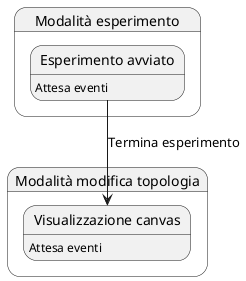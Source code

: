 
 ,-------------------.
 |Esperimento avviato|
 |-------------------|
 |Attesa eventi      |
 |-------------------|
 `-------------------'
            |
            |
,----------------------.
|Visualizzazione canvas|
|----------------------|
|Attesa eventi         |
|----------------------|
`----------------------'

@startuml
skinparam shadowing false
skinparam monochrome true

state "Modalità modifica topologia" as sm {
state "Visualizzazione canvas" as s1 : Attesa eventi
}

state "Modalità esperimento" as se {
    state "Esperimento avviato" as s2: Attesa eventi
}
s2 --> s1 : Termina esperimento
@enduml
